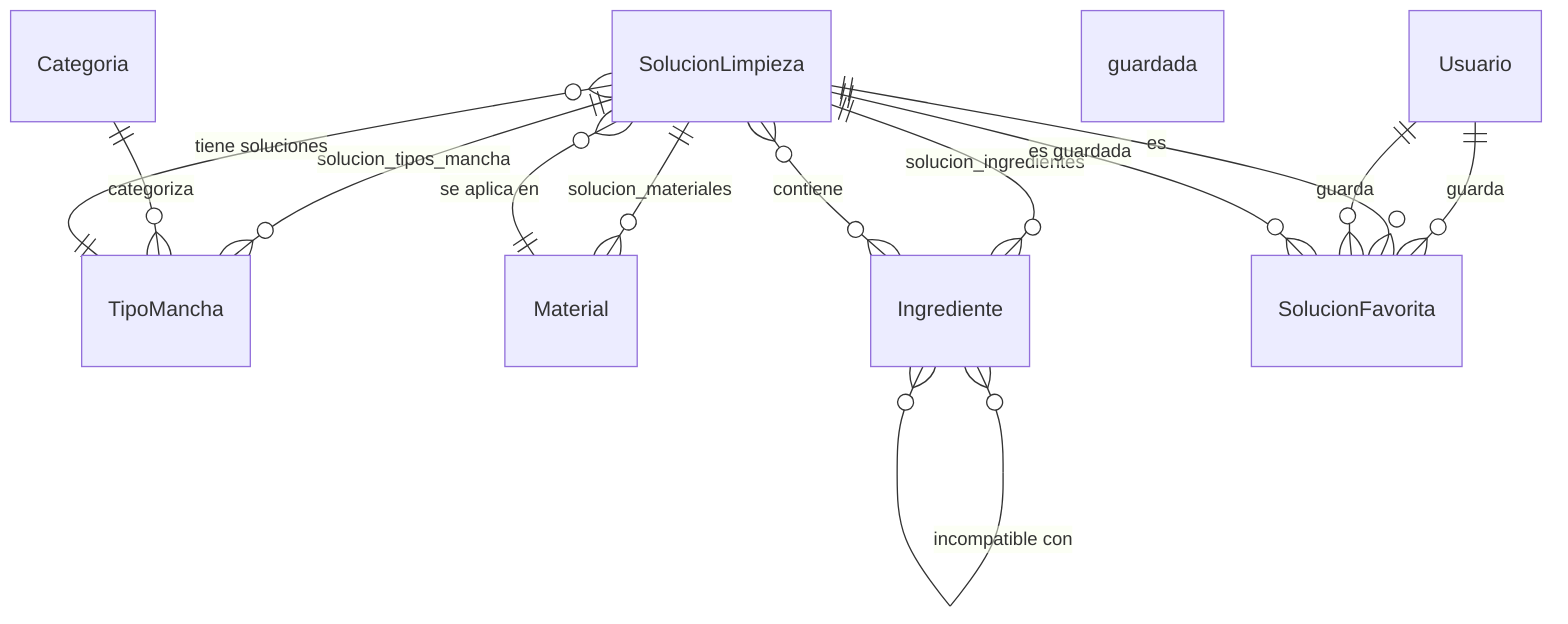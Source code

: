 %% Una solución puede servir para múltiples tipos de mancha (N:M)
erDiagram
    SolucionLimpieza ||--o{ TipoMancha : solucion_tipos_mancha

    %% Una solución puede aplicarse en múltiples materiales (N:M)
    SolucionLimpieza ||--o{ Material : solucion_materiales

    %% Una solución puede contener múltiples ingredientes (N:M)
    SolucionLimpieza ||--o{ Ingrediente : solucion_ingredientes

    %% Ingredientes incompatibles entre sí (N:M)
    Ingrediente ||--o{ Ingrediente : ingredientes_incompatibles

    %% Usuario puede guardar varias soluciones favoritas (1:N)
    Usuario ||--o{ SolucionFavorita : guarda

    %% Una solución puede estar guardada varias veces (1:N)
    SolucionLimpieza ||--o{ SolucionFavorita : es guardada

    %% Una categoría puede englobar varios tipos de mancha (1:N)
    Categoria ||--o{ TipoMancha : categoriza
    TipoMancha ||--o{ SolucionLimpieza : "tiene soluciones"
    Material ||--o{ SolucionLimpieza : "se aplica en"
    SolucionLimpieza }o--o{ Ingrediente : "contiene"
    Ingrediente }o--o{ Ingrediente : "incompatible con"
    Usuario ||--o{ SolucionFavorita : "guarda"
    SolucionLimpieza ||--o{ SolucionFavorita : "es guardada"